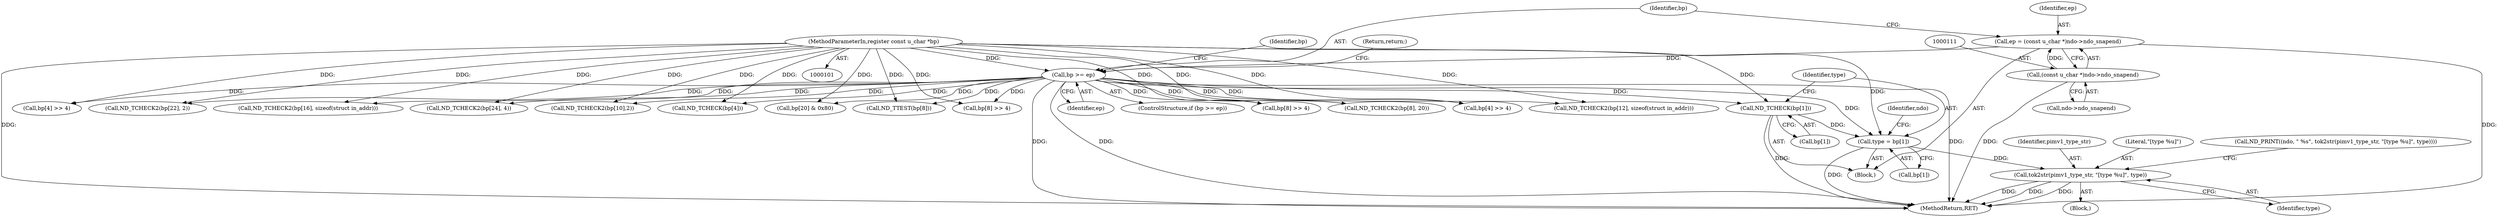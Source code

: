 digraph "0_tcpdump_5dc1860d8267b1e0cb78c9ffa2a40bea2fdb3ddc_2@array" {
"1000120" [label="(Call,ND_TCHECK(bp[1]))"];
"1000116" [label="(Call,bp >= ep)"];
"1000103" [label="(MethodParameterIn,register const u_char *bp)"];
"1000108" [label="(Call,ep = (const u_char *)ndo->ndo_snapend)"];
"1000110" [label="(Call,(const u_char *)ndo->ndo_snapend)"];
"1000124" [label="(Call,type = bp[1])"];
"1000134" [label="(Call,tok2str(pimv1_type_str, \"[type %u]\", type))"];
"1000268" [label="(Call,ND_TCHECK2(bp[22], 2))"];
"1000135" [label="(Identifier,pimv1_type_str)"];
"1000190" [label="(Call,ND_TCHECK2(bp[10],2))"];
"1000110" [label="(Call,(const u_char *)ndo->ndo_snapend)"];
"1000112" [label="(Call,ndo->ndo_snapend)"];
"1000416" [label="(Call,ND_TCHECK(bp[4]))"];
"1000119" [label="(Return,return;)"];
"1000149" [label="(Call,bp[8] >> 4)"];
"1000117" [label="(Identifier,bp)"];
"1000109" [label="(Identifier,ep)"];
"1000122" [label="(Identifier,bp)"];
"1000179" [label="(Call,bp[8] >> 4)"];
"1000422" [label="(Call,bp[4] >> 4)"];
"1000120" [label="(Call,ND_TCHECK(bp[1]))"];
"1000108" [label="(Call,ep = (const u_char *)ndo->ndo_snapend)"];
"1000237" [label="(Call,ND_TCHECK2(bp[12], sizeof(struct in_addr)))"];
"1000433" [label="(Call,bp[4] >> 4)"];
"1000323" [label="(Call,ND_TCHECK2(bp[16], sizeof(struct in_addr)))"];
"1000366" [label="(Call,ND_TCHECK2(bp[24], 4))"];
"1000378" [label="(Call,bp[20] & 0x80)"];
"1000125" [label="(Identifier,type)"];
"1000131" [label="(Identifier,ndo)"];
"1000143" [label="(Call,ND_TTEST(bp[8]))"];
"1000116" [label="(Call,bp >= ep)"];
"1000137" [label="(Identifier,type)"];
"1000132" [label="(Block,)"];
"1000212" [label="(Call,ND_TCHECK2(bp[8], 20))"];
"1000118" [label="(Identifier,ep)"];
"1000115" [label="(ControlStructure,if (bp >= ep))"];
"1000121" [label="(Call,bp[1])"];
"1000445" [label="(MethodReturn,RET)"];
"1000105" [label="(Block,)"];
"1000103" [label="(MethodParameterIn,register const u_char *bp)"];
"1000136" [label="(Literal,\"[type %u]\")"];
"1000124" [label="(Call,type = bp[1])"];
"1000126" [label="(Call,bp[1])"];
"1000129" [label="(Call,ND_PRINT((ndo, \" %s\", tok2str(pimv1_type_str, \"[type %u]\", type))))"];
"1000134" [label="(Call,tok2str(pimv1_type_str, \"[type %u]\", type))"];
"1000120" -> "1000105"  [label="AST: "];
"1000120" -> "1000121"  [label="CFG: "];
"1000121" -> "1000120"  [label="AST: "];
"1000125" -> "1000120"  [label="CFG: "];
"1000120" -> "1000445"  [label="DDG: "];
"1000116" -> "1000120"  [label="DDG: "];
"1000103" -> "1000120"  [label="DDG: "];
"1000120" -> "1000124"  [label="DDG: "];
"1000116" -> "1000115"  [label="AST: "];
"1000116" -> "1000118"  [label="CFG: "];
"1000117" -> "1000116"  [label="AST: "];
"1000118" -> "1000116"  [label="AST: "];
"1000119" -> "1000116"  [label="CFG: "];
"1000122" -> "1000116"  [label="CFG: "];
"1000116" -> "1000445"  [label="DDG: "];
"1000116" -> "1000445"  [label="DDG: "];
"1000116" -> "1000445"  [label="DDG: "];
"1000103" -> "1000116"  [label="DDG: "];
"1000108" -> "1000116"  [label="DDG: "];
"1000116" -> "1000124"  [label="DDG: "];
"1000116" -> "1000143"  [label="DDG: "];
"1000116" -> "1000149"  [label="DDG: "];
"1000116" -> "1000179"  [label="DDG: "];
"1000116" -> "1000190"  [label="DDG: "];
"1000116" -> "1000212"  [label="DDG: "];
"1000116" -> "1000237"  [label="DDG: "];
"1000116" -> "1000268"  [label="DDG: "];
"1000116" -> "1000323"  [label="DDG: "];
"1000116" -> "1000366"  [label="DDG: "];
"1000116" -> "1000378"  [label="DDG: "];
"1000116" -> "1000416"  [label="DDG: "];
"1000116" -> "1000422"  [label="DDG: "];
"1000116" -> "1000433"  [label="DDG: "];
"1000103" -> "1000101"  [label="AST: "];
"1000103" -> "1000445"  [label="DDG: "];
"1000103" -> "1000124"  [label="DDG: "];
"1000103" -> "1000143"  [label="DDG: "];
"1000103" -> "1000149"  [label="DDG: "];
"1000103" -> "1000179"  [label="DDG: "];
"1000103" -> "1000190"  [label="DDG: "];
"1000103" -> "1000212"  [label="DDG: "];
"1000103" -> "1000237"  [label="DDG: "];
"1000103" -> "1000268"  [label="DDG: "];
"1000103" -> "1000323"  [label="DDG: "];
"1000103" -> "1000366"  [label="DDG: "];
"1000103" -> "1000378"  [label="DDG: "];
"1000103" -> "1000416"  [label="DDG: "];
"1000103" -> "1000422"  [label="DDG: "];
"1000103" -> "1000433"  [label="DDG: "];
"1000108" -> "1000105"  [label="AST: "];
"1000108" -> "1000110"  [label="CFG: "];
"1000109" -> "1000108"  [label="AST: "];
"1000110" -> "1000108"  [label="AST: "];
"1000117" -> "1000108"  [label="CFG: "];
"1000108" -> "1000445"  [label="DDG: "];
"1000110" -> "1000108"  [label="DDG: "];
"1000110" -> "1000112"  [label="CFG: "];
"1000111" -> "1000110"  [label="AST: "];
"1000112" -> "1000110"  [label="AST: "];
"1000110" -> "1000445"  [label="DDG: "];
"1000124" -> "1000105"  [label="AST: "];
"1000124" -> "1000126"  [label="CFG: "];
"1000125" -> "1000124"  [label="AST: "];
"1000126" -> "1000124"  [label="AST: "];
"1000131" -> "1000124"  [label="CFG: "];
"1000124" -> "1000445"  [label="DDG: "];
"1000124" -> "1000134"  [label="DDG: "];
"1000134" -> "1000132"  [label="AST: "];
"1000134" -> "1000137"  [label="CFG: "];
"1000135" -> "1000134"  [label="AST: "];
"1000136" -> "1000134"  [label="AST: "];
"1000137" -> "1000134"  [label="AST: "];
"1000129" -> "1000134"  [label="CFG: "];
"1000134" -> "1000445"  [label="DDG: "];
"1000134" -> "1000445"  [label="DDG: "];
"1000134" -> "1000445"  [label="DDG: "];
}
